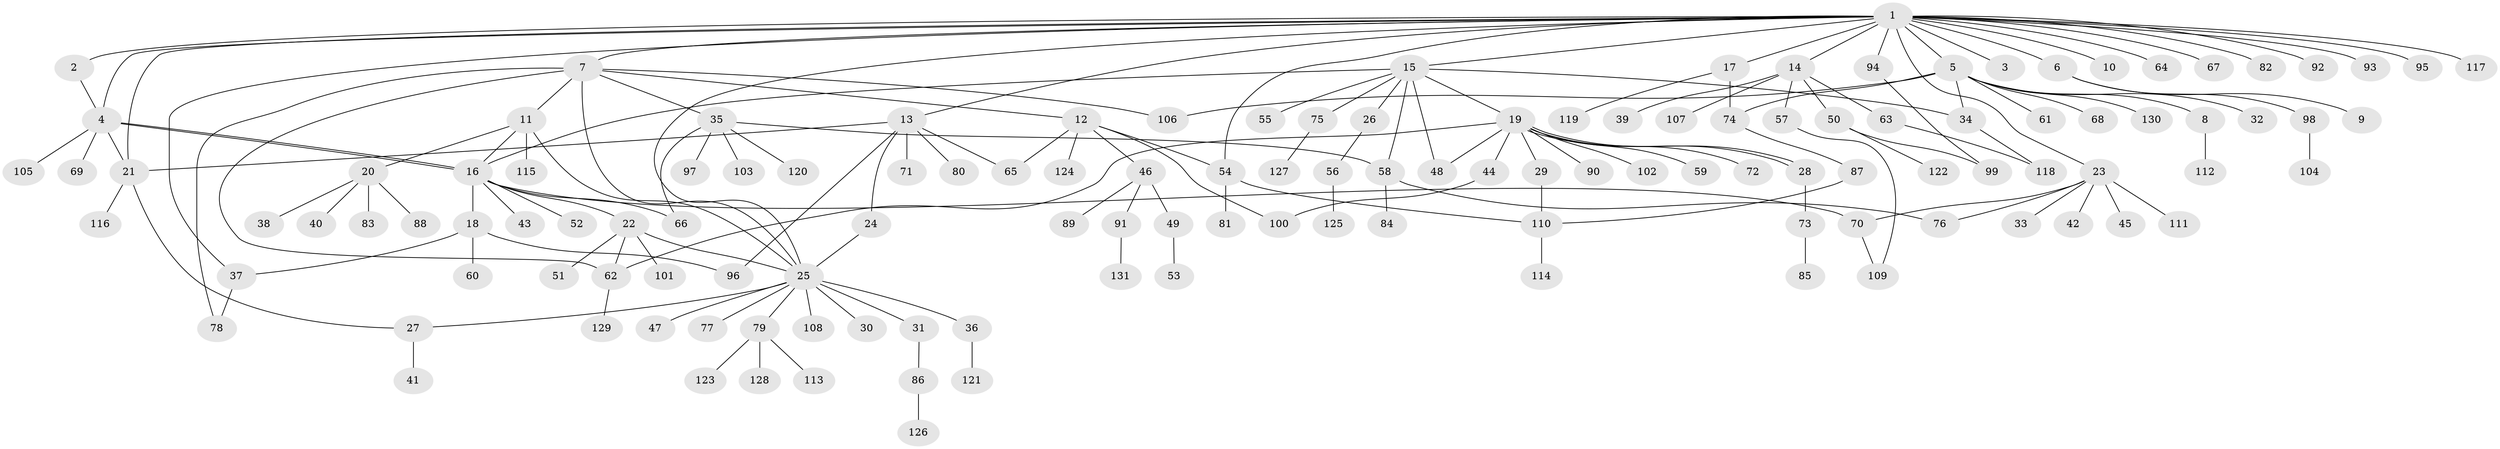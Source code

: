 // Generated by graph-tools (version 1.1) at 2025/47/03/09/25 04:47:59]
// undirected, 131 vertices, 163 edges
graph export_dot {
graph [start="1"]
  node [color=gray90,style=filled];
  1;
  2;
  3;
  4;
  5;
  6;
  7;
  8;
  9;
  10;
  11;
  12;
  13;
  14;
  15;
  16;
  17;
  18;
  19;
  20;
  21;
  22;
  23;
  24;
  25;
  26;
  27;
  28;
  29;
  30;
  31;
  32;
  33;
  34;
  35;
  36;
  37;
  38;
  39;
  40;
  41;
  42;
  43;
  44;
  45;
  46;
  47;
  48;
  49;
  50;
  51;
  52;
  53;
  54;
  55;
  56;
  57;
  58;
  59;
  60;
  61;
  62;
  63;
  64;
  65;
  66;
  67;
  68;
  69;
  70;
  71;
  72;
  73;
  74;
  75;
  76;
  77;
  78;
  79;
  80;
  81;
  82;
  83;
  84;
  85;
  86;
  87;
  88;
  89;
  90;
  91;
  92;
  93;
  94;
  95;
  96;
  97;
  98;
  99;
  100;
  101;
  102;
  103;
  104;
  105;
  106;
  107;
  108;
  109;
  110;
  111;
  112;
  113;
  114;
  115;
  116;
  117;
  118;
  119;
  120;
  121;
  122;
  123;
  124;
  125;
  126;
  127;
  128;
  129;
  130;
  131;
  1 -- 2;
  1 -- 3;
  1 -- 4;
  1 -- 5;
  1 -- 6;
  1 -- 7;
  1 -- 10;
  1 -- 13;
  1 -- 14;
  1 -- 15;
  1 -- 17;
  1 -- 21;
  1 -- 23;
  1 -- 25;
  1 -- 37;
  1 -- 54;
  1 -- 64;
  1 -- 67;
  1 -- 82;
  1 -- 92;
  1 -- 93;
  1 -- 94;
  1 -- 95;
  1 -- 117;
  2 -- 4;
  4 -- 16;
  4 -- 16;
  4 -- 21;
  4 -- 69;
  4 -- 105;
  5 -- 8;
  5 -- 32;
  5 -- 34;
  5 -- 61;
  5 -- 68;
  5 -- 74;
  5 -- 106;
  5 -- 130;
  6 -- 9;
  6 -- 98;
  7 -- 11;
  7 -- 12;
  7 -- 25;
  7 -- 35;
  7 -- 62;
  7 -- 78;
  7 -- 106;
  8 -- 112;
  11 -- 16;
  11 -- 20;
  11 -- 25;
  11 -- 115;
  12 -- 46;
  12 -- 54;
  12 -- 65;
  12 -- 100;
  12 -- 124;
  13 -- 21;
  13 -- 24;
  13 -- 65;
  13 -- 71;
  13 -- 80;
  13 -- 96;
  14 -- 39;
  14 -- 50;
  14 -- 57;
  14 -- 63;
  14 -- 107;
  15 -- 16;
  15 -- 19;
  15 -- 26;
  15 -- 34;
  15 -- 48;
  15 -- 55;
  15 -- 58;
  15 -- 75;
  16 -- 18;
  16 -- 22;
  16 -- 43;
  16 -- 52;
  16 -- 66;
  16 -- 70;
  17 -- 74;
  17 -- 119;
  18 -- 37;
  18 -- 60;
  18 -- 96;
  19 -- 28;
  19 -- 28;
  19 -- 29;
  19 -- 44;
  19 -- 48;
  19 -- 59;
  19 -- 62;
  19 -- 72;
  19 -- 90;
  19 -- 102;
  20 -- 38;
  20 -- 40;
  20 -- 83;
  20 -- 88;
  21 -- 27;
  21 -- 116;
  22 -- 25;
  22 -- 51;
  22 -- 62;
  22 -- 101;
  23 -- 33;
  23 -- 42;
  23 -- 45;
  23 -- 70;
  23 -- 76;
  23 -- 111;
  24 -- 25;
  25 -- 27;
  25 -- 30;
  25 -- 31;
  25 -- 36;
  25 -- 47;
  25 -- 77;
  25 -- 79;
  25 -- 108;
  26 -- 56;
  27 -- 41;
  28 -- 73;
  29 -- 110;
  31 -- 86;
  34 -- 118;
  35 -- 58;
  35 -- 66;
  35 -- 97;
  35 -- 103;
  35 -- 120;
  36 -- 121;
  37 -- 78;
  44 -- 100;
  46 -- 49;
  46 -- 89;
  46 -- 91;
  49 -- 53;
  50 -- 99;
  50 -- 122;
  54 -- 81;
  54 -- 110;
  56 -- 125;
  57 -- 109;
  58 -- 76;
  58 -- 84;
  62 -- 129;
  63 -- 118;
  70 -- 109;
  73 -- 85;
  74 -- 87;
  75 -- 127;
  79 -- 113;
  79 -- 123;
  79 -- 128;
  86 -- 126;
  87 -- 110;
  91 -- 131;
  94 -- 99;
  98 -- 104;
  110 -- 114;
}
